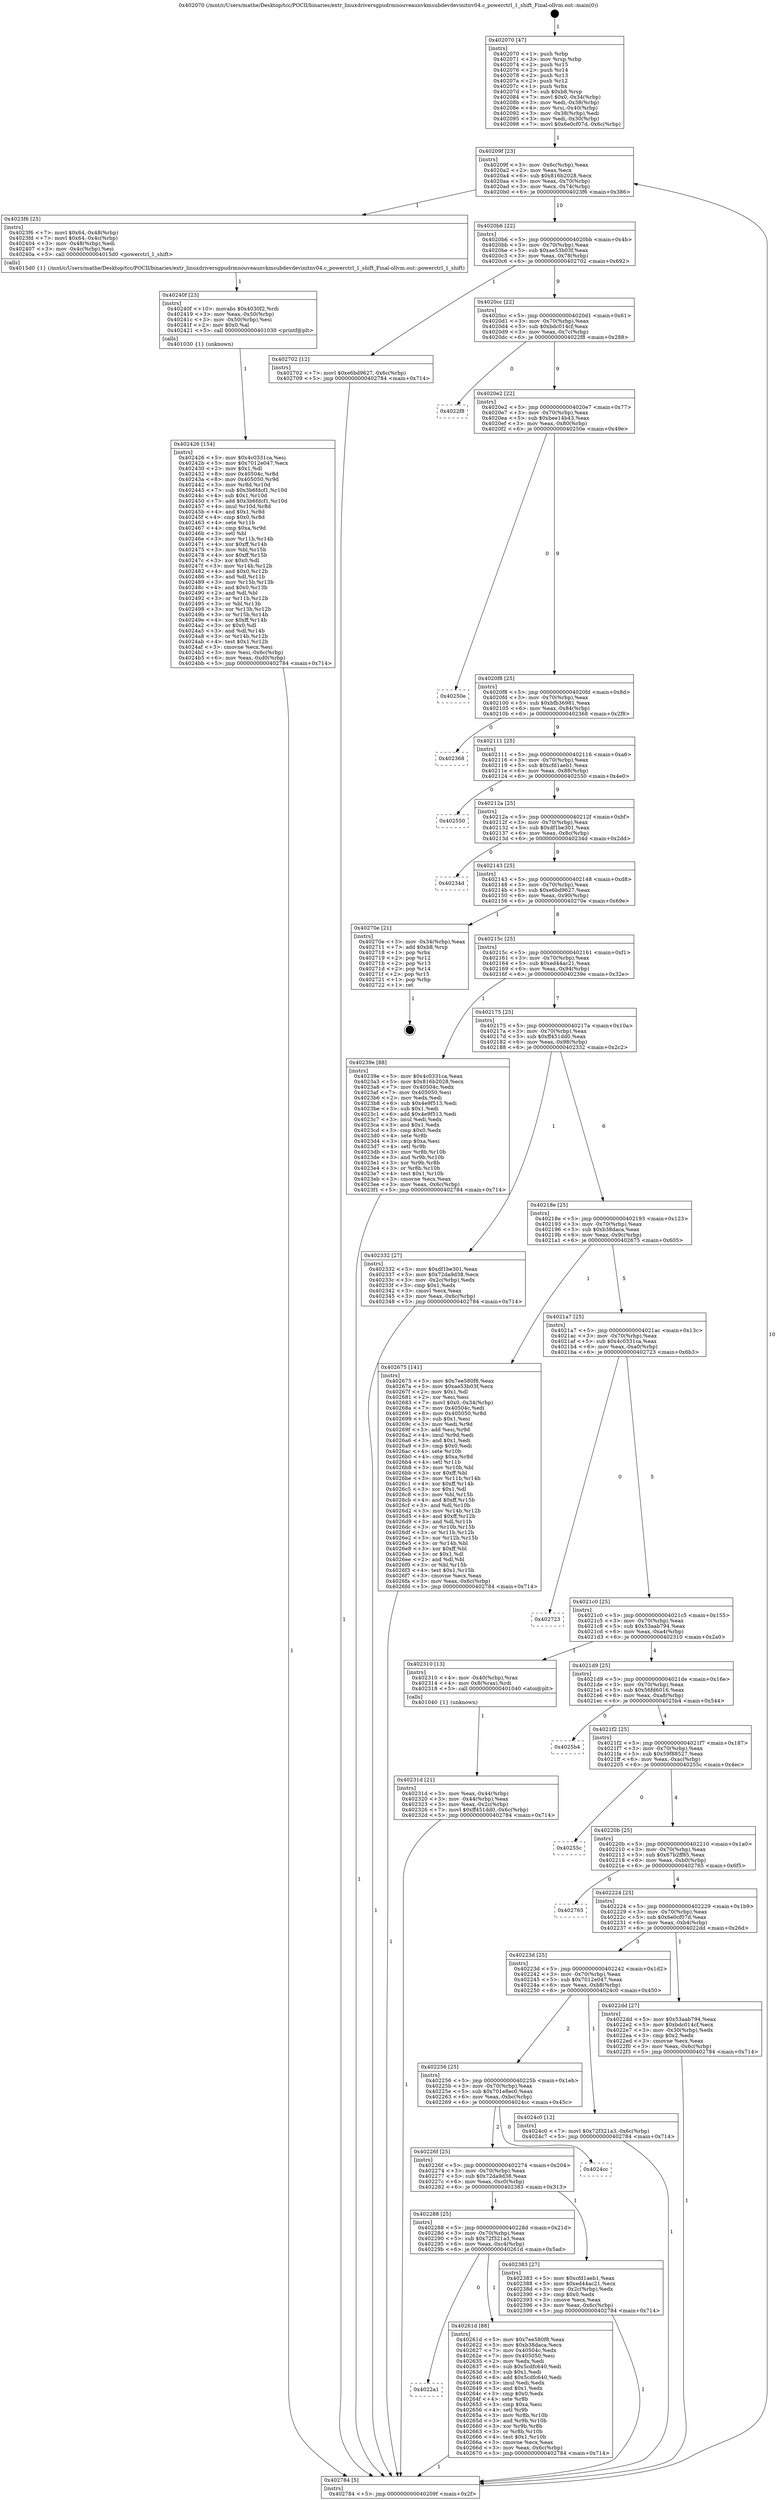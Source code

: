 digraph "0x402070" {
  label = "0x402070 (/mnt/c/Users/mathe/Desktop/tcc/POCII/binaries/extr_linuxdriversgpudrmnouveaunvkmsubdevdevinitnv04.c_powerctrl_1_shift_Final-ollvm.out::main(0))"
  labelloc = "t"
  node[shape=record]

  Entry [label="",width=0.3,height=0.3,shape=circle,fillcolor=black,style=filled]
  "0x40209f" [label="{
     0x40209f [23]\l
     | [instrs]\l
     &nbsp;&nbsp;0x40209f \<+3\>: mov -0x6c(%rbp),%eax\l
     &nbsp;&nbsp;0x4020a2 \<+2\>: mov %eax,%ecx\l
     &nbsp;&nbsp;0x4020a4 \<+6\>: sub $0x816b2028,%ecx\l
     &nbsp;&nbsp;0x4020aa \<+3\>: mov %eax,-0x70(%rbp)\l
     &nbsp;&nbsp;0x4020ad \<+3\>: mov %ecx,-0x74(%rbp)\l
     &nbsp;&nbsp;0x4020b0 \<+6\>: je 00000000004023f6 \<main+0x386\>\l
  }"]
  "0x4023f6" [label="{
     0x4023f6 [25]\l
     | [instrs]\l
     &nbsp;&nbsp;0x4023f6 \<+7\>: movl $0x64,-0x48(%rbp)\l
     &nbsp;&nbsp;0x4023fd \<+7\>: movl $0x64,-0x4c(%rbp)\l
     &nbsp;&nbsp;0x402404 \<+3\>: mov -0x48(%rbp),%edi\l
     &nbsp;&nbsp;0x402407 \<+3\>: mov -0x4c(%rbp),%esi\l
     &nbsp;&nbsp;0x40240a \<+5\>: call 00000000004015d0 \<powerctrl_1_shift\>\l
     | [calls]\l
     &nbsp;&nbsp;0x4015d0 \{1\} (/mnt/c/Users/mathe/Desktop/tcc/POCII/binaries/extr_linuxdriversgpudrmnouveaunvkmsubdevdevinitnv04.c_powerctrl_1_shift_Final-ollvm.out::powerctrl_1_shift)\l
  }"]
  "0x4020b6" [label="{
     0x4020b6 [22]\l
     | [instrs]\l
     &nbsp;&nbsp;0x4020b6 \<+5\>: jmp 00000000004020bb \<main+0x4b\>\l
     &nbsp;&nbsp;0x4020bb \<+3\>: mov -0x70(%rbp),%eax\l
     &nbsp;&nbsp;0x4020be \<+5\>: sub $0xae53b03f,%eax\l
     &nbsp;&nbsp;0x4020c3 \<+3\>: mov %eax,-0x78(%rbp)\l
     &nbsp;&nbsp;0x4020c6 \<+6\>: je 0000000000402702 \<main+0x692\>\l
  }"]
  Exit [label="",width=0.3,height=0.3,shape=circle,fillcolor=black,style=filled,peripheries=2]
  "0x402702" [label="{
     0x402702 [12]\l
     | [instrs]\l
     &nbsp;&nbsp;0x402702 \<+7\>: movl $0xe6bd9627,-0x6c(%rbp)\l
     &nbsp;&nbsp;0x402709 \<+5\>: jmp 0000000000402784 \<main+0x714\>\l
  }"]
  "0x4020cc" [label="{
     0x4020cc [22]\l
     | [instrs]\l
     &nbsp;&nbsp;0x4020cc \<+5\>: jmp 00000000004020d1 \<main+0x61\>\l
     &nbsp;&nbsp;0x4020d1 \<+3\>: mov -0x70(%rbp),%eax\l
     &nbsp;&nbsp;0x4020d4 \<+5\>: sub $0xbdc014cf,%eax\l
     &nbsp;&nbsp;0x4020d9 \<+3\>: mov %eax,-0x7c(%rbp)\l
     &nbsp;&nbsp;0x4020dc \<+6\>: je 00000000004022f8 \<main+0x288\>\l
  }"]
  "0x4022a1" [label="{
     0x4022a1\l
  }", style=dashed]
  "0x4022f8" [label="{
     0x4022f8\l
  }", style=dashed]
  "0x4020e2" [label="{
     0x4020e2 [22]\l
     | [instrs]\l
     &nbsp;&nbsp;0x4020e2 \<+5\>: jmp 00000000004020e7 \<main+0x77\>\l
     &nbsp;&nbsp;0x4020e7 \<+3\>: mov -0x70(%rbp),%eax\l
     &nbsp;&nbsp;0x4020ea \<+5\>: sub $0xbee14b43,%eax\l
     &nbsp;&nbsp;0x4020ef \<+3\>: mov %eax,-0x80(%rbp)\l
     &nbsp;&nbsp;0x4020f2 \<+6\>: je 000000000040250e \<main+0x49e\>\l
  }"]
  "0x40261d" [label="{
     0x40261d [88]\l
     | [instrs]\l
     &nbsp;&nbsp;0x40261d \<+5\>: mov $0x7ee580f8,%eax\l
     &nbsp;&nbsp;0x402622 \<+5\>: mov $0xb38daca,%ecx\l
     &nbsp;&nbsp;0x402627 \<+7\>: mov 0x40504c,%edx\l
     &nbsp;&nbsp;0x40262e \<+7\>: mov 0x405050,%esi\l
     &nbsp;&nbsp;0x402635 \<+2\>: mov %edx,%edi\l
     &nbsp;&nbsp;0x402637 \<+6\>: sub $0x5cdfc640,%edi\l
     &nbsp;&nbsp;0x40263d \<+3\>: sub $0x1,%edi\l
     &nbsp;&nbsp;0x402640 \<+6\>: add $0x5cdfc640,%edi\l
     &nbsp;&nbsp;0x402646 \<+3\>: imul %edi,%edx\l
     &nbsp;&nbsp;0x402649 \<+3\>: and $0x1,%edx\l
     &nbsp;&nbsp;0x40264c \<+3\>: cmp $0x0,%edx\l
     &nbsp;&nbsp;0x40264f \<+4\>: sete %r8b\l
     &nbsp;&nbsp;0x402653 \<+3\>: cmp $0xa,%esi\l
     &nbsp;&nbsp;0x402656 \<+4\>: setl %r9b\l
     &nbsp;&nbsp;0x40265a \<+3\>: mov %r8b,%r10b\l
     &nbsp;&nbsp;0x40265d \<+3\>: and %r9b,%r10b\l
     &nbsp;&nbsp;0x402660 \<+3\>: xor %r9b,%r8b\l
     &nbsp;&nbsp;0x402663 \<+3\>: or %r8b,%r10b\l
     &nbsp;&nbsp;0x402666 \<+4\>: test $0x1,%r10b\l
     &nbsp;&nbsp;0x40266a \<+3\>: cmovne %ecx,%eax\l
     &nbsp;&nbsp;0x40266d \<+3\>: mov %eax,-0x6c(%rbp)\l
     &nbsp;&nbsp;0x402670 \<+5\>: jmp 0000000000402784 \<main+0x714\>\l
  }"]
  "0x40250e" [label="{
     0x40250e\l
  }", style=dashed]
  "0x4020f8" [label="{
     0x4020f8 [25]\l
     | [instrs]\l
     &nbsp;&nbsp;0x4020f8 \<+5\>: jmp 00000000004020fd \<main+0x8d\>\l
     &nbsp;&nbsp;0x4020fd \<+3\>: mov -0x70(%rbp),%eax\l
     &nbsp;&nbsp;0x402100 \<+5\>: sub $0xbfb36981,%eax\l
     &nbsp;&nbsp;0x402105 \<+6\>: mov %eax,-0x84(%rbp)\l
     &nbsp;&nbsp;0x40210b \<+6\>: je 0000000000402368 \<main+0x2f8\>\l
  }"]
  "0x402426" [label="{
     0x402426 [154]\l
     | [instrs]\l
     &nbsp;&nbsp;0x402426 \<+5\>: mov $0x4c0331ca,%esi\l
     &nbsp;&nbsp;0x40242b \<+5\>: mov $0x7012e047,%ecx\l
     &nbsp;&nbsp;0x402430 \<+2\>: mov $0x1,%dl\l
     &nbsp;&nbsp;0x402432 \<+8\>: mov 0x40504c,%r8d\l
     &nbsp;&nbsp;0x40243a \<+8\>: mov 0x405050,%r9d\l
     &nbsp;&nbsp;0x402442 \<+3\>: mov %r8d,%r10d\l
     &nbsp;&nbsp;0x402445 \<+7\>: sub $0x3b6fdcf1,%r10d\l
     &nbsp;&nbsp;0x40244c \<+4\>: sub $0x1,%r10d\l
     &nbsp;&nbsp;0x402450 \<+7\>: add $0x3b6fdcf1,%r10d\l
     &nbsp;&nbsp;0x402457 \<+4\>: imul %r10d,%r8d\l
     &nbsp;&nbsp;0x40245b \<+4\>: and $0x1,%r8d\l
     &nbsp;&nbsp;0x40245f \<+4\>: cmp $0x0,%r8d\l
     &nbsp;&nbsp;0x402463 \<+4\>: sete %r11b\l
     &nbsp;&nbsp;0x402467 \<+4\>: cmp $0xa,%r9d\l
     &nbsp;&nbsp;0x40246b \<+3\>: setl %bl\l
     &nbsp;&nbsp;0x40246e \<+3\>: mov %r11b,%r14b\l
     &nbsp;&nbsp;0x402471 \<+4\>: xor $0xff,%r14b\l
     &nbsp;&nbsp;0x402475 \<+3\>: mov %bl,%r15b\l
     &nbsp;&nbsp;0x402478 \<+4\>: xor $0xff,%r15b\l
     &nbsp;&nbsp;0x40247c \<+3\>: xor $0x0,%dl\l
     &nbsp;&nbsp;0x40247f \<+3\>: mov %r14b,%r12b\l
     &nbsp;&nbsp;0x402482 \<+4\>: and $0x0,%r12b\l
     &nbsp;&nbsp;0x402486 \<+3\>: and %dl,%r11b\l
     &nbsp;&nbsp;0x402489 \<+3\>: mov %r15b,%r13b\l
     &nbsp;&nbsp;0x40248c \<+4\>: and $0x0,%r13b\l
     &nbsp;&nbsp;0x402490 \<+2\>: and %dl,%bl\l
     &nbsp;&nbsp;0x402492 \<+3\>: or %r11b,%r12b\l
     &nbsp;&nbsp;0x402495 \<+3\>: or %bl,%r13b\l
     &nbsp;&nbsp;0x402498 \<+3\>: xor %r13b,%r12b\l
     &nbsp;&nbsp;0x40249b \<+3\>: or %r15b,%r14b\l
     &nbsp;&nbsp;0x40249e \<+4\>: xor $0xff,%r14b\l
     &nbsp;&nbsp;0x4024a2 \<+3\>: or $0x0,%dl\l
     &nbsp;&nbsp;0x4024a5 \<+3\>: and %dl,%r14b\l
     &nbsp;&nbsp;0x4024a8 \<+3\>: or %r14b,%r12b\l
     &nbsp;&nbsp;0x4024ab \<+4\>: test $0x1,%r12b\l
     &nbsp;&nbsp;0x4024af \<+3\>: cmovne %ecx,%esi\l
     &nbsp;&nbsp;0x4024b2 \<+3\>: mov %esi,-0x6c(%rbp)\l
     &nbsp;&nbsp;0x4024b5 \<+6\>: mov %eax,-0xd0(%rbp)\l
     &nbsp;&nbsp;0x4024bb \<+5\>: jmp 0000000000402784 \<main+0x714\>\l
  }"]
  "0x402368" [label="{
     0x402368\l
  }", style=dashed]
  "0x402111" [label="{
     0x402111 [25]\l
     | [instrs]\l
     &nbsp;&nbsp;0x402111 \<+5\>: jmp 0000000000402116 \<main+0xa6\>\l
     &nbsp;&nbsp;0x402116 \<+3\>: mov -0x70(%rbp),%eax\l
     &nbsp;&nbsp;0x402119 \<+5\>: sub $0xcfd1aeb1,%eax\l
     &nbsp;&nbsp;0x40211e \<+6\>: mov %eax,-0x88(%rbp)\l
     &nbsp;&nbsp;0x402124 \<+6\>: je 0000000000402550 \<main+0x4e0\>\l
  }"]
  "0x40240f" [label="{
     0x40240f [23]\l
     | [instrs]\l
     &nbsp;&nbsp;0x40240f \<+10\>: movabs $0x4030f2,%rdi\l
     &nbsp;&nbsp;0x402419 \<+3\>: mov %eax,-0x50(%rbp)\l
     &nbsp;&nbsp;0x40241c \<+3\>: mov -0x50(%rbp),%esi\l
     &nbsp;&nbsp;0x40241f \<+2\>: mov $0x0,%al\l
     &nbsp;&nbsp;0x402421 \<+5\>: call 0000000000401030 \<printf@plt\>\l
     | [calls]\l
     &nbsp;&nbsp;0x401030 \{1\} (unknown)\l
  }"]
  "0x402550" [label="{
     0x402550\l
  }", style=dashed]
  "0x40212a" [label="{
     0x40212a [25]\l
     | [instrs]\l
     &nbsp;&nbsp;0x40212a \<+5\>: jmp 000000000040212f \<main+0xbf\>\l
     &nbsp;&nbsp;0x40212f \<+3\>: mov -0x70(%rbp),%eax\l
     &nbsp;&nbsp;0x402132 \<+5\>: sub $0xdf1be301,%eax\l
     &nbsp;&nbsp;0x402137 \<+6\>: mov %eax,-0x8c(%rbp)\l
     &nbsp;&nbsp;0x40213d \<+6\>: je 000000000040234d \<main+0x2dd\>\l
  }"]
  "0x402288" [label="{
     0x402288 [25]\l
     | [instrs]\l
     &nbsp;&nbsp;0x402288 \<+5\>: jmp 000000000040228d \<main+0x21d\>\l
     &nbsp;&nbsp;0x40228d \<+3\>: mov -0x70(%rbp),%eax\l
     &nbsp;&nbsp;0x402290 \<+5\>: sub $0x72f321a3,%eax\l
     &nbsp;&nbsp;0x402295 \<+6\>: mov %eax,-0xc4(%rbp)\l
     &nbsp;&nbsp;0x40229b \<+6\>: je 000000000040261d \<main+0x5ad\>\l
  }"]
  "0x40234d" [label="{
     0x40234d\l
  }", style=dashed]
  "0x402143" [label="{
     0x402143 [25]\l
     | [instrs]\l
     &nbsp;&nbsp;0x402143 \<+5\>: jmp 0000000000402148 \<main+0xd8\>\l
     &nbsp;&nbsp;0x402148 \<+3\>: mov -0x70(%rbp),%eax\l
     &nbsp;&nbsp;0x40214b \<+5\>: sub $0xe6bd9627,%eax\l
     &nbsp;&nbsp;0x402150 \<+6\>: mov %eax,-0x90(%rbp)\l
     &nbsp;&nbsp;0x402156 \<+6\>: je 000000000040270e \<main+0x69e\>\l
  }"]
  "0x402383" [label="{
     0x402383 [27]\l
     | [instrs]\l
     &nbsp;&nbsp;0x402383 \<+5\>: mov $0xcfd1aeb1,%eax\l
     &nbsp;&nbsp;0x402388 \<+5\>: mov $0xed44ac21,%ecx\l
     &nbsp;&nbsp;0x40238d \<+3\>: mov -0x2c(%rbp),%edx\l
     &nbsp;&nbsp;0x402390 \<+3\>: cmp $0x0,%edx\l
     &nbsp;&nbsp;0x402393 \<+3\>: cmove %ecx,%eax\l
     &nbsp;&nbsp;0x402396 \<+3\>: mov %eax,-0x6c(%rbp)\l
     &nbsp;&nbsp;0x402399 \<+5\>: jmp 0000000000402784 \<main+0x714\>\l
  }"]
  "0x40270e" [label="{
     0x40270e [21]\l
     | [instrs]\l
     &nbsp;&nbsp;0x40270e \<+3\>: mov -0x34(%rbp),%eax\l
     &nbsp;&nbsp;0x402711 \<+7\>: add $0xb8,%rsp\l
     &nbsp;&nbsp;0x402718 \<+1\>: pop %rbx\l
     &nbsp;&nbsp;0x402719 \<+2\>: pop %r12\l
     &nbsp;&nbsp;0x40271b \<+2\>: pop %r13\l
     &nbsp;&nbsp;0x40271d \<+2\>: pop %r14\l
     &nbsp;&nbsp;0x40271f \<+2\>: pop %r15\l
     &nbsp;&nbsp;0x402721 \<+1\>: pop %rbp\l
     &nbsp;&nbsp;0x402722 \<+1\>: ret\l
  }"]
  "0x40215c" [label="{
     0x40215c [25]\l
     | [instrs]\l
     &nbsp;&nbsp;0x40215c \<+5\>: jmp 0000000000402161 \<main+0xf1\>\l
     &nbsp;&nbsp;0x402161 \<+3\>: mov -0x70(%rbp),%eax\l
     &nbsp;&nbsp;0x402164 \<+5\>: sub $0xed44ac21,%eax\l
     &nbsp;&nbsp;0x402169 \<+6\>: mov %eax,-0x94(%rbp)\l
     &nbsp;&nbsp;0x40216f \<+6\>: je 000000000040239e \<main+0x32e\>\l
  }"]
  "0x40226f" [label="{
     0x40226f [25]\l
     | [instrs]\l
     &nbsp;&nbsp;0x40226f \<+5\>: jmp 0000000000402274 \<main+0x204\>\l
     &nbsp;&nbsp;0x402274 \<+3\>: mov -0x70(%rbp),%eax\l
     &nbsp;&nbsp;0x402277 \<+5\>: sub $0x72da9d38,%eax\l
     &nbsp;&nbsp;0x40227c \<+6\>: mov %eax,-0xc0(%rbp)\l
     &nbsp;&nbsp;0x402282 \<+6\>: je 0000000000402383 \<main+0x313\>\l
  }"]
  "0x40239e" [label="{
     0x40239e [88]\l
     | [instrs]\l
     &nbsp;&nbsp;0x40239e \<+5\>: mov $0x4c0331ca,%eax\l
     &nbsp;&nbsp;0x4023a3 \<+5\>: mov $0x816b2028,%ecx\l
     &nbsp;&nbsp;0x4023a8 \<+7\>: mov 0x40504c,%edx\l
     &nbsp;&nbsp;0x4023af \<+7\>: mov 0x405050,%esi\l
     &nbsp;&nbsp;0x4023b6 \<+2\>: mov %edx,%edi\l
     &nbsp;&nbsp;0x4023b8 \<+6\>: sub $0x4e9f513,%edi\l
     &nbsp;&nbsp;0x4023be \<+3\>: sub $0x1,%edi\l
     &nbsp;&nbsp;0x4023c1 \<+6\>: add $0x4e9f513,%edi\l
     &nbsp;&nbsp;0x4023c7 \<+3\>: imul %edi,%edx\l
     &nbsp;&nbsp;0x4023ca \<+3\>: and $0x1,%edx\l
     &nbsp;&nbsp;0x4023cd \<+3\>: cmp $0x0,%edx\l
     &nbsp;&nbsp;0x4023d0 \<+4\>: sete %r8b\l
     &nbsp;&nbsp;0x4023d4 \<+3\>: cmp $0xa,%esi\l
     &nbsp;&nbsp;0x4023d7 \<+4\>: setl %r9b\l
     &nbsp;&nbsp;0x4023db \<+3\>: mov %r8b,%r10b\l
     &nbsp;&nbsp;0x4023de \<+3\>: and %r9b,%r10b\l
     &nbsp;&nbsp;0x4023e1 \<+3\>: xor %r9b,%r8b\l
     &nbsp;&nbsp;0x4023e4 \<+3\>: or %r8b,%r10b\l
     &nbsp;&nbsp;0x4023e7 \<+4\>: test $0x1,%r10b\l
     &nbsp;&nbsp;0x4023eb \<+3\>: cmovne %ecx,%eax\l
     &nbsp;&nbsp;0x4023ee \<+3\>: mov %eax,-0x6c(%rbp)\l
     &nbsp;&nbsp;0x4023f1 \<+5\>: jmp 0000000000402784 \<main+0x714\>\l
  }"]
  "0x402175" [label="{
     0x402175 [25]\l
     | [instrs]\l
     &nbsp;&nbsp;0x402175 \<+5\>: jmp 000000000040217a \<main+0x10a\>\l
     &nbsp;&nbsp;0x40217a \<+3\>: mov -0x70(%rbp),%eax\l
     &nbsp;&nbsp;0x40217d \<+5\>: sub $0xff451dd0,%eax\l
     &nbsp;&nbsp;0x402182 \<+6\>: mov %eax,-0x98(%rbp)\l
     &nbsp;&nbsp;0x402188 \<+6\>: je 0000000000402332 \<main+0x2c2\>\l
  }"]
  "0x4024cc" [label="{
     0x4024cc\l
  }", style=dashed]
  "0x402332" [label="{
     0x402332 [27]\l
     | [instrs]\l
     &nbsp;&nbsp;0x402332 \<+5\>: mov $0xdf1be301,%eax\l
     &nbsp;&nbsp;0x402337 \<+5\>: mov $0x72da9d38,%ecx\l
     &nbsp;&nbsp;0x40233c \<+3\>: mov -0x2c(%rbp),%edx\l
     &nbsp;&nbsp;0x40233f \<+3\>: cmp $0x1,%edx\l
     &nbsp;&nbsp;0x402342 \<+3\>: cmovl %ecx,%eax\l
     &nbsp;&nbsp;0x402345 \<+3\>: mov %eax,-0x6c(%rbp)\l
     &nbsp;&nbsp;0x402348 \<+5\>: jmp 0000000000402784 \<main+0x714\>\l
  }"]
  "0x40218e" [label="{
     0x40218e [25]\l
     | [instrs]\l
     &nbsp;&nbsp;0x40218e \<+5\>: jmp 0000000000402193 \<main+0x123\>\l
     &nbsp;&nbsp;0x402193 \<+3\>: mov -0x70(%rbp),%eax\l
     &nbsp;&nbsp;0x402196 \<+5\>: sub $0xb38daca,%eax\l
     &nbsp;&nbsp;0x40219b \<+6\>: mov %eax,-0x9c(%rbp)\l
     &nbsp;&nbsp;0x4021a1 \<+6\>: je 0000000000402675 \<main+0x605\>\l
  }"]
  "0x402256" [label="{
     0x402256 [25]\l
     | [instrs]\l
     &nbsp;&nbsp;0x402256 \<+5\>: jmp 000000000040225b \<main+0x1eb\>\l
     &nbsp;&nbsp;0x40225b \<+3\>: mov -0x70(%rbp),%eax\l
     &nbsp;&nbsp;0x40225e \<+5\>: sub $0x701e8ec0,%eax\l
     &nbsp;&nbsp;0x402263 \<+6\>: mov %eax,-0xbc(%rbp)\l
     &nbsp;&nbsp;0x402269 \<+6\>: je 00000000004024cc \<main+0x45c\>\l
  }"]
  "0x402675" [label="{
     0x402675 [141]\l
     | [instrs]\l
     &nbsp;&nbsp;0x402675 \<+5\>: mov $0x7ee580f8,%eax\l
     &nbsp;&nbsp;0x40267a \<+5\>: mov $0xae53b03f,%ecx\l
     &nbsp;&nbsp;0x40267f \<+2\>: mov $0x1,%dl\l
     &nbsp;&nbsp;0x402681 \<+2\>: xor %esi,%esi\l
     &nbsp;&nbsp;0x402683 \<+7\>: movl $0x0,-0x34(%rbp)\l
     &nbsp;&nbsp;0x40268a \<+7\>: mov 0x40504c,%edi\l
     &nbsp;&nbsp;0x402691 \<+8\>: mov 0x405050,%r8d\l
     &nbsp;&nbsp;0x402699 \<+3\>: sub $0x1,%esi\l
     &nbsp;&nbsp;0x40269c \<+3\>: mov %edi,%r9d\l
     &nbsp;&nbsp;0x40269f \<+3\>: add %esi,%r9d\l
     &nbsp;&nbsp;0x4026a2 \<+4\>: imul %r9d,%edi\l
     &nbsp;&nbsp;0x4026a6 \<+3\>: and $0x1,%edi\l
     &nbsp;&nbsp;0x4026a9 \<+3\>: cmp $0x0,%edi\l
     &nbsp;&nbsp;0x4026ac \<+4\>: sete %r10b\l
     &nbsp;&nbsp;0x4026b0 \<+4\>: cmp $0xa,%r8d\l
     &nbsp;&nbsp;0x4026b4 \<+4\>: setl %r11b\l
     &nbsp;&nbsp;0x4026b8 \<+3\>: mov %r10b,%bl\l
     &nbsp;&nbsp;0x4026bb \<+3\>: xor $0xff,%bl\l
     &nbsp;&nbsp;0x4026be \<+3\>: mov %r11b,%r14b\l
     &nbsp;&nbsp;0x4026c1 \<+4\>: xor $0xff,%r14b\l
     &nbsp;&nbsp;0x4026c5 \<+3\>: xor $0x1,%dl\l
     &nbsp;&nbsp;0x4026c8 \<+3\>: mov %bl,%r15b\l
     &nbsp;&nbsp;0x4026cb \<+4\>: and $0xff,%r15b\l
     &nbsp;&nbsp;0x4026cf \<+3\>: and %dl,%r10b\l
     &nbsp;&nbsp;0x4026d2 \<+3\>: mov %r14b,%r12b\l
     &nbsp;&nbsp;0x4026d5 \<+4\>: and $0xff,%r12b\l
     &nbsp;&nbsp;0x4026d9 \<+3\>: and %dl,%r11b\l
     &nbsp;&nbsp;0x4026dc \<+3\>: or %r10b,%r15b\l
     &nbsp;&nbsp;0x4026df \<+3\>: or %r11b,%r12b\l
     &nbsp;&nbsp;0x4026e2 \<+3\>: xor %r12b,%r15b\l
     &nbsp;&nbsp;0x4026e5 \<+3\>: or %r14b,%bl\l
     &nbsp;&nbsp;0x4026e8 \<+3\>: xor $0xff,%bl\l
     &nbsp;&nbsp;0x4026eb \<+3\>: or $0x1,%dl\l
     &nbsp;&nbsp;0x4026ee \<+2\>: and %dl,%bl\l
     &nbsp;&nbsp;0x4026f0 \<+3\>: or %bl,%r15b\l
     &nbsp;&nbsp;0x4026f3 \<+4\>: test $0x1,%r15b\l
     &nbsp;&nbsp;0x4026f7 \<+3\>: cmovne %ecx,%eax\l
     &nbsp;&nbsp;0x4026fa \<+3\>: mov %eax,-0x6c(%rbp)\l
     &nbsp;&nbsp;0x4026fd \<+5\>: jmp 0000000000402784 \<main+0x714\>\l
  }"]
  "0x4021a7" [label="{
     0x4021a7 [25]\l
     | [instrs]\l
     &nbsp;&nbsp;0x4021a7 \<+5\>: jmp 00000000004021ac \<main+0x13c\>\l
     &nbsp;&nbsp;0x4021ac \<+3\>: mov -0x70(%rbp),%eax\l
     &nbsp;&nbsp;0x4021af \<+5\>: sub $0x4c0331ca,%eax\l
     &nbsp;&nbsp;0x4021b4 \<+6\>: mov %eax,-0xa0(%rbp)\l
     &nbsp;&nbsp;0x4021ba \<+6\>: je 0000000000402723 \<main+0x6b3\>\l
  }"]
  "0x4024c0" [label="{
     0x4024c0 [12]\l
     | [instrs]\l
     &nbsp;&nbsp;0x4024c0 \<+7\>: movl $0x72f321a3,-0x6c(%rbp)\l
     &nbsp;&nbsp;0x4024c7 \<+5\>: jmp 0000000000402784 \<main+0x714\>\l
  }"]
  "0x402723" [label="{
     0x402723\l
  }", style=dashed]
  "0x4021c0" [label="{
     0x4021c0 [25]\l
     | [instrs]\l
     &nbsp;&nbsp;0x4021c0 \<+5\>: jmp 00000000004021c5 \<main+0x155\>\l
     &nbsp;&nbsp;0x4021c5 \<+3\>: mov -0x70(%rbp),%eax\l
     &nbsp;&nbsp;0x4021c8 \<+5\>: sub $0x53aab794,%eax\l
     &nbsp;&nbsp;0x4021cd \<+6\>: mov %eax,-0xa4(%rbp)\l
     &nbsp;&nbsp;0x4021d3 \<+6\>: je 0000000000402310 \<main+0x2a0\>\l
  }"]
  "0x40231d" [label="{
     0x40231d [21]\l
     | [instrs]\l
     &nbsp;&nbsp;0x40231d \<+3\>: mov %eax,-0x44(%rbp)\l
     &nbsp;&nbsp;0x402320 \<+3\>: mov -0x44(%rbp),%eax\l
     &nbsp;&nbsp;0x402323 \<+3\>: mov %eax,-0x2c(%rbp)\l
     &nbsp;&nbsp;0x402326 \<+7\>: movl $0xff451dd0,-0x6c(%rbp)\l
     &nbsp;&nbsp;0x40232d \<+5\>: jmp 0000000000402784 \<main+0x714\>\l
  }"]
  "0x402310" [label="{
     0x402310 [13]\l
     | [instrs]\l
     &nbsp;&nbsp;0x402310 \<+4\>: mov -0x40(%rbp),%rax\l
     &nbsp;&nbsp;0x402314 \<+4\>: mov 0x8(%rax),%rdi\l
     &nbsp;&nbsp;0x402318 \<+5\>: call 0000000000401040 \<atoi@plt\>\l
     | [calls]\l
     &nbsp;&nbsp;0x401040 \{1\} (unknown)\l
  }"]
  "0x4021d9" [label="{
     0x4021d9 [25]\l
     | [instrs]\l
     &nbsp;&nbsp;0x4021d9 \<+5\>: jmp 00000000004021de \<main+0x16e\>\l
     &nbsp;&nbsp;0x4021de \<+3\>: mov -0x70(%rbp),%eax\l
     &nbsp;&nbsp;0x4021e1 \<+5\>: sub $0x56fd6016,%eax\l
     &nbsp;&nbsp;0x4021e6 \<+6\>: mov %eax,-0xa8(%rbp)\l
     &nbsp;&nbsp;0x4021ec \<+6\>: je 00000000004025b4 \<main+0x544\>\l
  }"]
  "0x402070" [label="{
     0x402070 [47]\l
     | [instrs]\l
     &nbsp;&nbsp;0x402070 \<+1\>: push %rbp\l
     &nbsp;&nbsp;0x402071 \<+3\>: mov %rsp,%rbp\l
     &nbsp;&nbsp;0x402074 \<+2\>: push %r15\l
     &nbsp;&nbsp;0x402076 \<+2\>: push %r14\l
     &nbsp;&nbsp;0x402078 \<+2\>: push %r13\l
     &nbsp;&nbsp;0x40207a \<+2\>: push %r12\l
     &nbsp;&nbsp;0x40207c \<+1\>: push %rbx\l
     &nbsp;&nbsp;0x40207d \<+7\>: sub $0xb8,%rsp\l
     &nbsp;&nbsp;0x402084 \<+7\>: movl $0x0,-0x34(%rbp)\l
     &nbsp;&nbsp;0x40208b \<+3\>: mov %edi,-0x38(%rbp)\l
     &nbsp;&nbsp;0x40208e \<+4\>: mov %rsi,-0x40(%rbp)\l
     &nbsp;&nbsp;0x402092 \<+3\>: mov -0x38(%rbp),%edi\l
     &nbsp;&nbsp;0x402095 \<+3\>: mov %edi,-0x30(%rbp)\l
     &nbsp;&nbsp;0x402098 \<+7\>: movl $0x6e0cf07d,-0x6c(%rbp)\l
  }"]
  "0x4025b4" [label="{
     0x4025b4\l
  }", style=dashed]
  "0x4021f2" [label="{
     0x4021f2 [25]\l
     | [instrs]\l
     &nbsp;&nbsp;0x4021f2 \<+5\>: jmp 00000000004021f7 \<main+0x187\>\l
     &nbsp;&nbsp;0x4021f7 \<+3\>: mov -0x70(%rbp),%eax\l
     &nbsp;&nbsp;0x4021fa \<+5\>: sub $0x59f88527,%eax\l
     &nbsp;&nbsp;0x4021ff \<+6\>: mov %eax,-0xac(%rbp)\l
     &nbsp;&nbsp;0x402205 \<+6\>: je 000000000040255c \<main+0x4ec\>\l
  }"]
  "0x402784" [label="{
     0x402784 [5]\l
     | [instrs]\l
     &nbsp;&nbsp;0x402784 \<+5\>: jmp 000000000040209f \<main+0x2f\>\l
  }"]
  "0x40255c" [label="{
     0x40255c\l
  }", style=dashed]
  "0x40220b" [label="{
     0x40220b [25]\l
     | [instrs]\l
     &nbsp;&nbsp;0x40220b \<+5\>: jmp 0000000000402210 \<main+0x1a0\>\l
     &nbsp;&nbsp;0x402210 \<+3\>: mov -0x70(%rbp),%eax\l
     &nbsp;&nbsp;0x402213 \<+5\>: sub $0x67b2ff85,%eax\l
     &nbsp;&nbsp;0x402218 \<+6\>: mov %eax,-0xb0(%rbp)\l
     &nbsp;&nbsp;0x40221e \<+6\>: je 0000000000402765 \<main+0x6f5\>\l
  }"]
  "0x40223d" [label="{
     0x40223d [25]\l
     | [instrs]\l
     &nbsp;&nbsp;0x40223d \<+5\>: jmp 0000000000402242 \<main+0x1d2\>\l
     &nbsp;&nbsp;0x402242 \<+3\>: mov -0x70(%rbp),%eax\l
     &nbsp;&nbsp;0x402245 \<+5\>: sub $0x7012e047,%eax\l
     &nbsp;&nbsp;0x40224a \<+6\>: mov %eax,-0xb8(%rbp)\l
     &nbsp;&nbsp;0x402250 \<+6\>: je 00000000004024c0 \<main+0x450\>\l
  }"]
  "0x402765" [label="{
     0x402765\l
  }", style=dashed]
  "0x402224" [label="{
     0x402224 [25]\l
     | [instrs]\l
     &nbsp;&nbsp;0x402224 \<+5\>: jmp 0000000000402229 \<main+0x1b9\>\l
     &nbsp;&nbsp;0x402229 \<+3\>: mov -0x70(%rbp),%eax\l
     &nbsp;&nbsp;0x40222c \<+5\>: sub $0x6e0cf07d,%eax\l
     &nbsp;&nbsp;0x402231 \<+6\>: mov %eax,-0xb4(%rbp)\l
     &nbsp;&nbsp;0x402237 \<+6\>: je 00000000004022dd \<main+0x26d\>\l
  }"]
  "0x4022dd" [label="{
     0x4022dd [27]\l
     | [instrs]\l
     &nbsp;&nbsp;0x4022dd \<+5\>: mov $0x53aab794,%eax\l
     &nbsp;&nbsp;0x4022e2 \<+5\>: mov $0xbdc014cf,%ecx\l
     &nbsp;&nbsp;0x4022e7 \<+3\>: mov -0x30(%rbp),%edx\l
     &nbsp;&nbsp;0x4022ea \<+3\>: cmp $0x2,%edx\l
     &nbsp;&nbsp;0x4022ed \<+3\>: cmovne %ecx,%eax\l
     &nbsp;&nbsp;0x4022f0 \<+3\>: mov %eax,-0x6c(%rbp)\l
     &nbsp;&nbsp;0x4022f3 \<+5\>: jmp 0000000000402784 \<main+0x714\>\l
  }"]
  Entry -> "0x402070" [label=" 1"]
  "0x40209f" -> "0x4023f6" [label=" 1"]
  "0x40209f" -> "0x4020b6" [label=" 10"]
  "0x40270e" -> Exit [label=" 1"]
  "0x4020b6" -> "0x402702" [label=" 1"]
  "0x4020b6" -> "0x4020cc" [label=" 9"]
  "0x402702" -> "0x402784" [label=" 1"]
  "0x4020cc" -> "0x4022f8" [label=" 0"]
  "0x4020cc" -> "0x4020e2" [label=" 9"]
  "0x402675" -> "0x402784" [label=" 1"]
  "0x4020e2" -> "0x40250e" [label=" 0"]
  "0x4020e2" -> "0x4020f8" [label=" 9"]
  "0x40261d" -> "0x402784" [label=" 1"]
  "0x4020f8" -> "0x402368" [label=" 0"]
  "0x4020f8" -> "0x402111" [label=" 9"]
  "0x402288" -> "0x40261d" [label=" 1"]
  "0x402111" -> "0x402550" [label=" 0"]
  "0x402111" -> "0x40212a" [label=" 9"]
  "0x402288" -> "0x4022a1" [label=" 0"]
  "0x40212a" -> "0x40234d" [label=" 0"]
  "0x40212a" -> "0x402143" [label=" 9"]
  "0x4024c0" -> "0x402784" [label=" 1"]
  "0x402143" -> "0x40270e" [label=" 1"]
  "0x402143" -> "0x40215c" [label=" 8"]
  "0x402426" -> "0x402784" [label=" 1"]
  "0x40215c" -> "0x40239e" [label=" 1"]
  "0x40215c" -> "0x402175" [label=" 7"]
  "0x4023f6" -> "0x40240f" [label=" 1"]
  "0x402175" -> "0x402332" [label=" 1"]
  "0x402175" -> "0x40218e" [label=" 6"]
  "0x40239e" -> "0x402784" [label=" 1"]
  "0x40218e" -> "0x402675" [label=" 1"]
  "0x40218e" -> "0x4021a7" [label=" 5"]
  "0x40226f" -> "0x402288" [label=" 1"]
  "0x4021a7" -> "0x402723" [label=" 0"]
  "0x4021a7" -> "0x4021c0" [label=" 5"]
  "0x40226f" -> "0x402383" [label=" 1"]
  "0x4021c0" -> "0x402310" [label=" 1"]
  "0x4021c0" -> "0x4021d9" [label=" 4"]
  "0x402256" -> "0x40226f" [label=" 2"]
  "0x4021d9" -> "0x4025b4" [label=" 0"]
  "0x4021d9" -> "0x4021f2" [label=" 4"]
  "0x402256" -> "0x4024cc" [label=" 0"]
  "0x4021f2" -> "0x40255c" [label=" 0"]
  "0x4021f2" -> "0x40220b" [label=" 4"]
  "0x402383" -> "0x402784" [label=" 1"]
  "0x40220b" -> "0x402765" [label=" 0"]
  "0x40220b" -> "0x402224" [label=" 4"]
  "0x40223d" -> "0x402256" [label=" 2"]
  "0x402224" -> "0x4022dd" [label=" 1"]
  "0x402224" -> "0x40223d" [label=" 3"]
  "0x4022dd" -> "0x402784" [label=" 1"]
  "0x402070" -> "0x40209f" [label=" 1"]
  "0x402784" -> "0x40209f" [label=" 10"]
  "0x402310" -> "0x40231d" [label=" 1"]
  "0x40231d" -> "0x402784" [label=" 1"]
  "0x402332" -> "0x402784" [label=" 1"]
  "0x40240f" -> "0x402426" [label=" 1"]
  "0x40223d" -> "0x4024c0" [label=" 1"]
}
